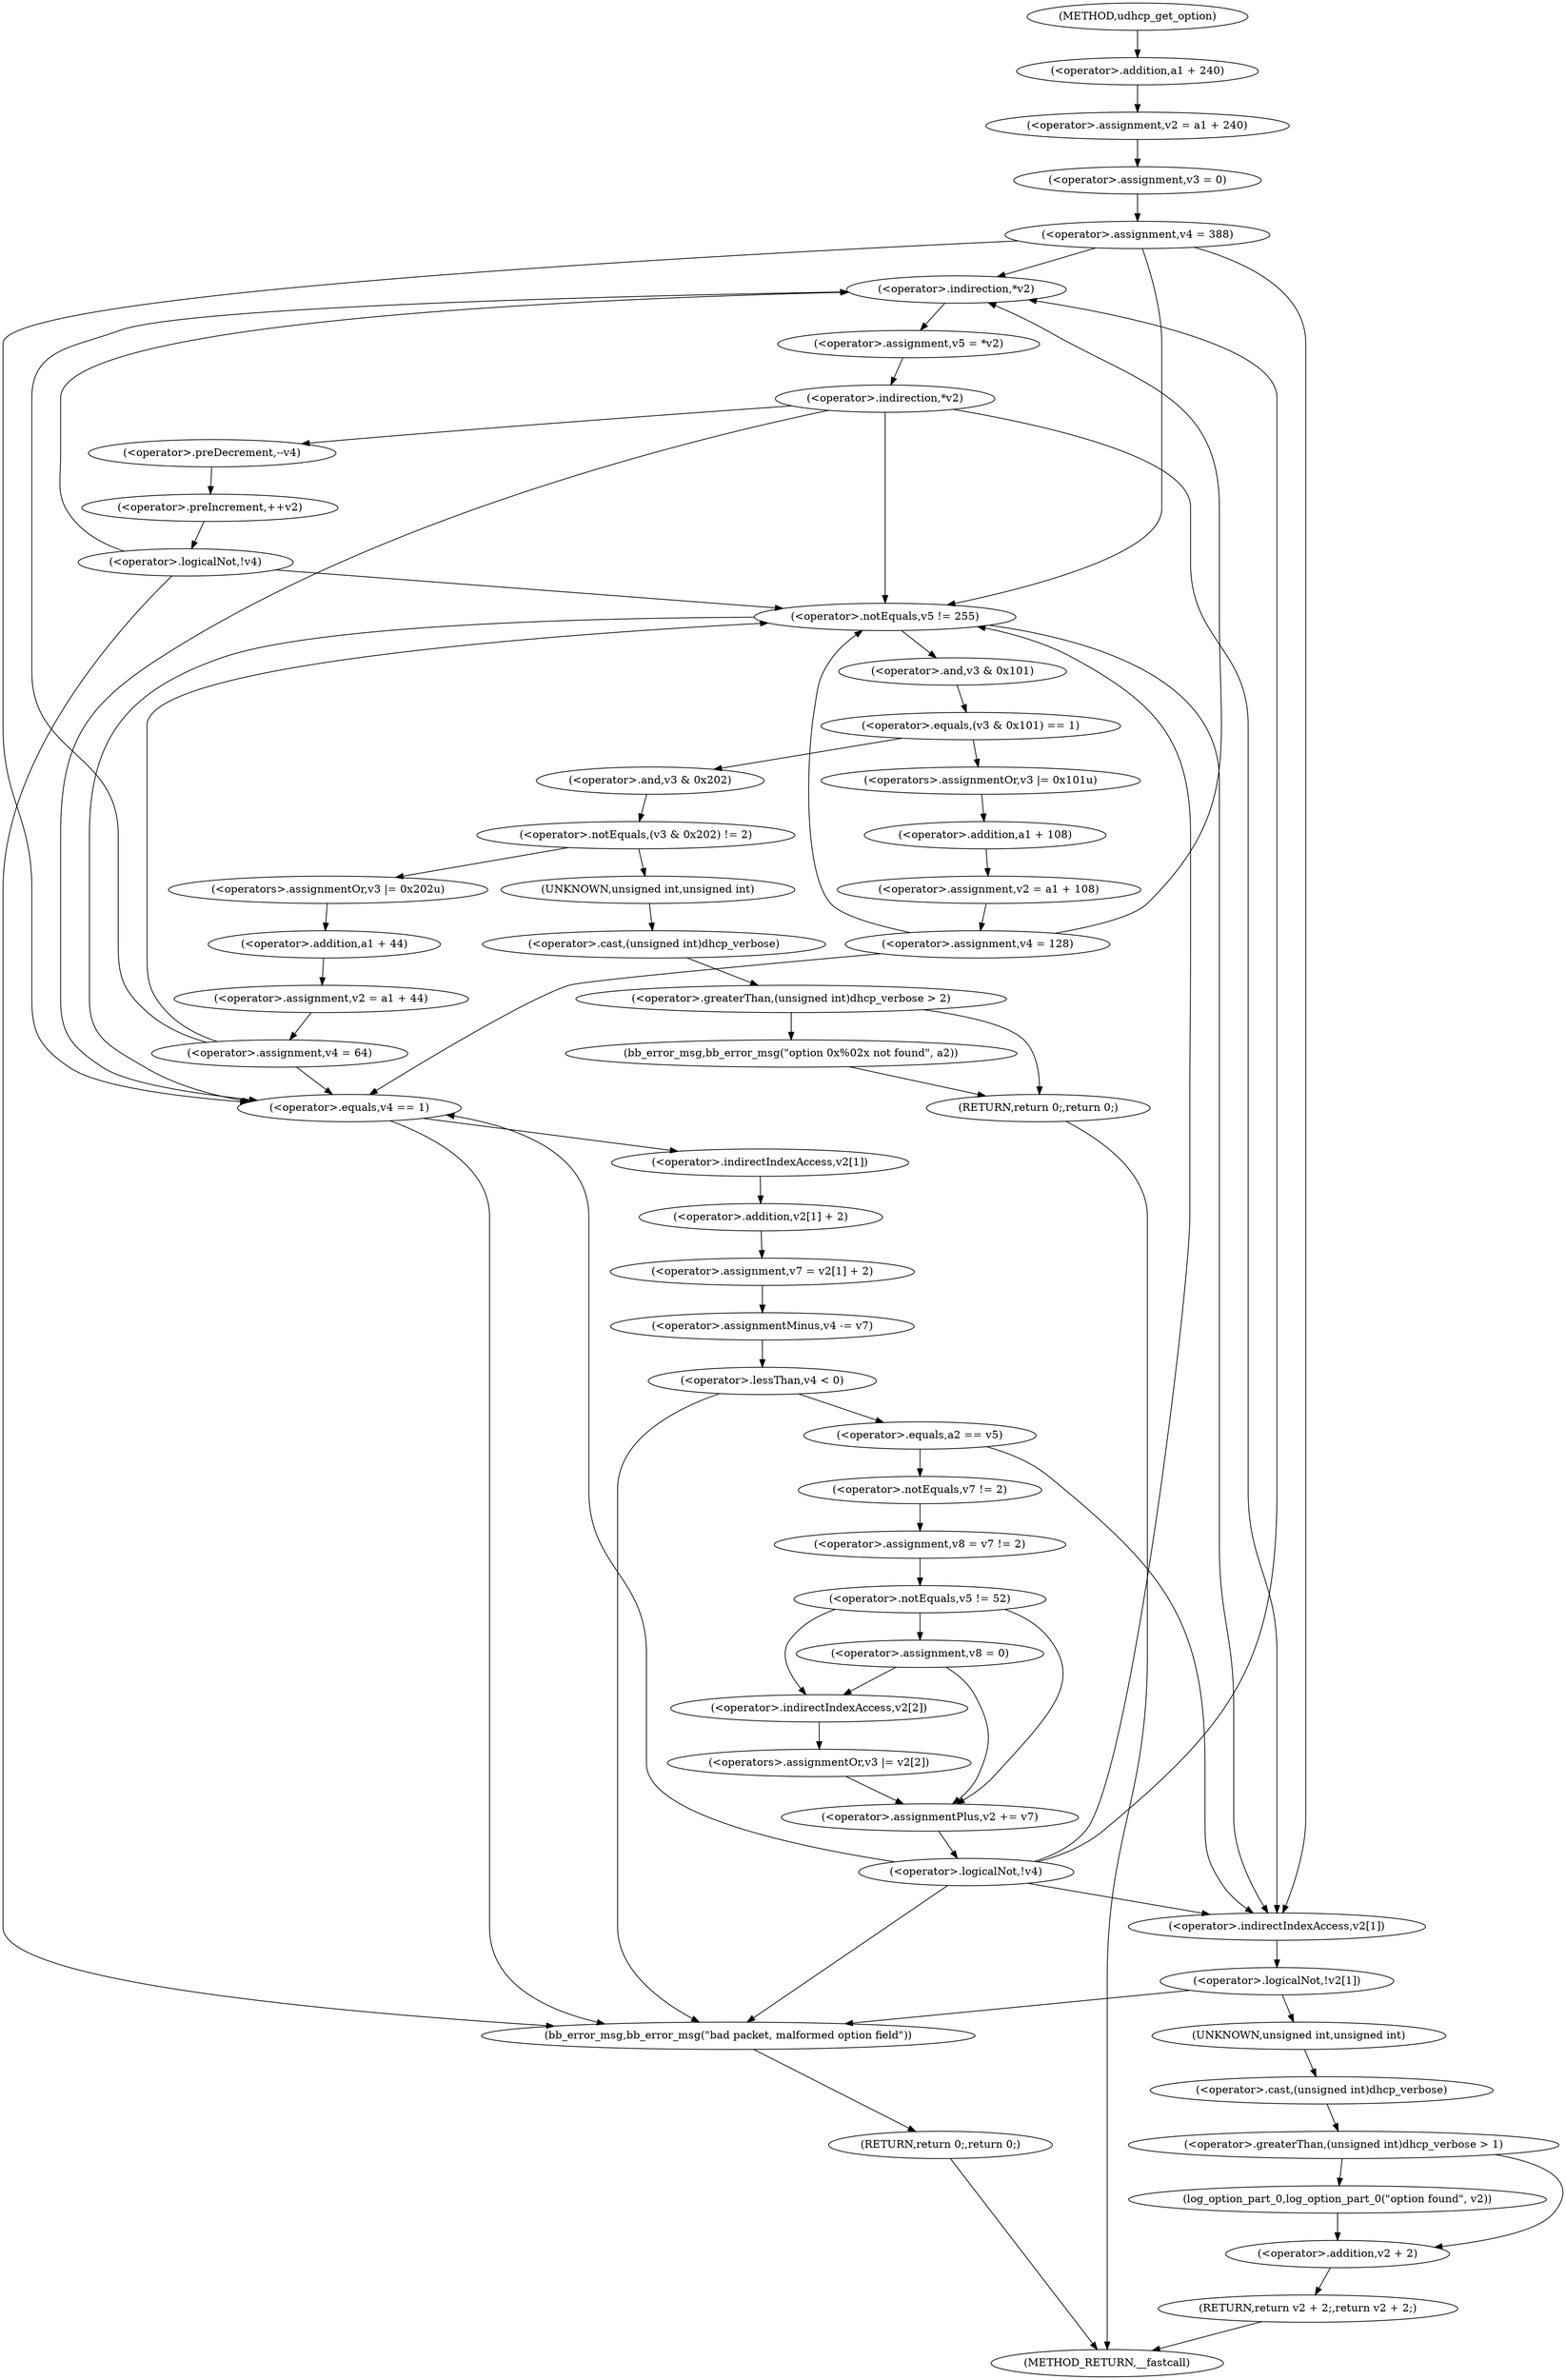 digraph udhcp_get_option {  
"1000117" [label = "(<operator>.assignment,v2 = a1 + 240)" ]
"1000119" [label = "(<operator>.addition,a1 + 240)" ]
"1000122" [label = "(<operator>.assignment,v3 = 0)" ]
"1000125" [label = "(<operator>.assignment,v4 = 388)" ]
"1000137" [label = "(<operator>.assignment,v5 = *v2)" ]
"1000139" [label = "(<operator>.indirection,*v2)" ]
"1000142" [label = "(<operator>.indirection,*v2)" ]
"1000145" [label = "(<operator>.preDecrement,--v4)" ]
"1000147" [label = "(<operator>.preIncrement,++v2)" ]
"1000150" [label = "(<operator>.logicalNot,!v4)" ]
"1000154" [label = "(<operator>.notEquals,v5 != 255)" ]
"1000159" [label = "(<operator>.equals,(v3 & 0x101) == 1)" ]
"1000160" [label = "(<operator>.and,v3 & 0x101)" ]
"1000165" [label = "(<operators>.assignmentOr,v3 |= 0x101u)" ]
"1000168" [label = "(<operator>.assignment,v2 = a1 + 108)" ]
"1000170" [label = "(<operator>.addition,a1 + 108)" ]
"1000173" [label = "(<operator>.assignment,v4 = 128)" ]
"1000179" [label = "(<operator>.notEquals,(v3 & 0x202) != 2)" ]
"1000180" [label = "(<operator>.and,v3 & 0x202)" ]
"1000186" [label = "(<operator>.greaterThan,(unsigned int)dhcp_verbose > 2)" ]
"1000187" [label = "(<operator>.cast,(unsigned int)dhcp_verbose)" ]
"1000188" [label = "(UNKNOWN,unsigned int,unsigned int)" ]
"1000191" [label = "(bb_error_msg,bb_error_msg(\"option 0x%02x not found\", a2))" ]
"1000194" [label = "(RETURN,return 0;,return 0;)" ]
"1000196" [label = "(<operators>.assignmentOr,v3 |= 0x202u)" ]
"1000199" [label = "(<operator>.assignment,v2 = a1 + 44)" ]
"1000201" [label = "(<operator>.addition,a1 + 44)" ]
"1000204" [label = "(<operator>.assignment,v4 = 64)" ]
"1000208" [label = "(<operator>.equals,v4 == 1)" ]
"1000212" [label = "(<operator>.assignment,v7 = v2[1] + 2)" ]
"1000214" [label = "(<operator>.addition,v2[1] + 2)" ]
"1000215" [label = "(<operator>.indirectIndexAccess,v2[1])" ]
"1000219" [label = "(<operator>.assignmentMinus,v4 -= v7)" ]
"1000223" [label = "(<operator>.lessThan,v4 < 0)" ]
"1000228" [label = "(<operator>.equals,a2 == v5)" ]
"1000232" [label = "(<operator>.assignment,v8 = v7 != 2)" ]
"1000234" [label = "(<operator>.notEquals,v7 != 2)" ]
"1000238" [label = "(<operator>.notEquals,v5 != 52)" ]
"1000241" [label = "(<operator>.assignment,v8 = 0)" ]
"1000246" [label = "(<operators>.assignmentOr,v3 |= v2[2])" ]
"1000248" [label = "(<operator>.indirectIndexAccess,v2[2])" ]
"1000251" [label = "(<operator>.assignmentPlus,v2 += v7)" ]
"1000255" [label = "(<operator>.logicalNot,!v4)" ]
"1000259" [label = "(<operator>.logicalNot,!v2[1])" ]
"1000260" [label = "(<operator>.indirectIndexAccess,v2[1])" ]
"1000265" [label = "(bb_error_msg,bb_error_msg(\"bad packet, malformed option field\"))" ]
"1000267" [label = "(RETURN,return 0;,return 0;)" ]
"1000270" [label = "(<operator>.greaterThan,(unsigned int)dhcp_verbose > 1)" ]
"1000271" [label = "(<operator>.cast,(unsigned int)dhcp_verbose)" ]
"1000272" [label = "(UNKNOWN,unsigned int,unsigned int)" ]
"1000275" [label = "(log_option_part_0,log_option_part_0(\"option found\", v2))" ]
"1000278" [label = "(RETURN,return v2 + 2;,return v2 + 2;)" ]
"1000279" [label = "(<operator>.addition,v2 + 2)" ]
"1000107" [label = "(METHOD,udhcp_get_option)" ]
"1000282" [label = "(METHOD_RETURN,__fastcall)" ]
  "1000117" -> "1000122" 
  "1000119" -> "1000117" 
  "1000122" -> "1000125" 
  "1000125" -> "1000139" 
  "1000125" -> "1000154" 
  "1000125" -> "1000208" 
  "1000125" -> "1000260" 
  "1000137" -> "1000142" 
  "1000139" -> "1000137" 
  "1000142" -> "1000154" 
  "1000142" -> "1000208" 
  "1000142" -> "1000260" 
  "1000142" -> "1000145" 
  "1000145" -> "1000147" 
  "1000147" -> "1000150" 
  "1000150" -> "1000139" 
  "1000150" -> "1000154" 
  "1000150" -> "1000265" 
  "1000154" -> "1000208" 
  "1000154" -> "1000260" 
  "1000154" -> "1000160" 
  "1000159" -> "1000165" 
  "1000159" -> "1000180" 
  "1000160" -> "1000159" 
  "1000165" -> "1000170" 
  "1000168" -> "1000173" 
  "1000170" -> "1000168" 
  "1000173" -> "1000139" 
  "1000173" -> "1000154" 
  "1000173" -> "1000208" 
  "1000179" -> "1000188" 
  "1000179" -> "1000196" 
  "1000180" -> "1000179" 
  "1000186" -> "1000191" 
  "1000186" -> "1000194" 
  "1000187" -> "1000186" 
  "1000188" -> "1000187" 
  "1000191" -> "1000194" 
  "1000194" -> "1000282" 
  "1000196" -> "1000201" 
  "1000199" -> "1000204" 
  "1000201" -> "1000199" 
  "1000204" -> "1000139" 
  "1000204" -> "1000154" 
  "1000204" -> "1000208" 
  "1000208" -> "1000265" 
  "1000208" -> "1000215" 
  "1000212" -> "1000219" 
  "1000214" -> "1000212" 
  "1000215" -> "1000214" 
  "1000219" -> "1000223" 
  "1000223" -> "1000265" 
  "1000223" -> "1000228" 
  "1000228" -> "1000260" 
  "1000228" -> "1000234" 
  "1000232" -> "1000238" 
  "1000234" -> "1000232" 
  "1000238" -> "1000241" 
  "1000238" -> "1000248" 
  "1000238" -> "1000251" 
  "1000241" -> "1000248" 
  "1000241" -> "1000251" 
  "1000246" -> "1000251" 
  "1000248" -> "1000246" 
  "1000251" -> "1000255" 
  "1000255" -> "1000139" 
  "1000255" -> "1000154" 
  "1000255" -> "1000208" 
  "1000255" -> "1000260" 
  "1000255" -> "1000265" 
  "1000259" -> "1000272" 
  "1000259" -> "1000265" 
  "1000260" -> "1000259" 
  "1000265" -> "1000267" 
  "1000267" -> "1000282" 
  "1000270" -> "1000275" 
  "1000270" -> "1000279" 
  "1000271" -> "1000270" 
  "1000272" -> "1000271" 
  "1000275" -> "1000279" 
  "1000278" -> "1000282" 
  "1000279" -> "1000278" 
  "1000107" -> "1000119" 
}
